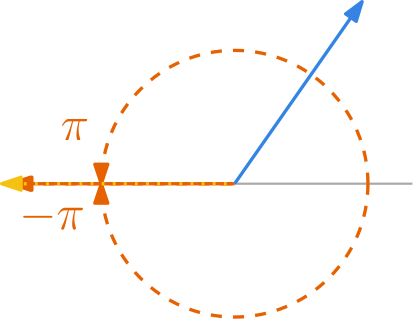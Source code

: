<?xml version="1.0"?>
<!DOCTYPE ipe SYSTEM "ipe.dtd">
<ipe version="70218" creator="Ipe 7.2.27">
<info created="D:20230319141905" modified="D:20230816202128"/>
<ipestyle name="basic">
<symbol name="arrow/arc(spx)">
<path stroke="sym-stroke" fill="sym-stroke" pen="sym-pen">
0 0 m
-1 0.333 l
-1 -0.333 l
h
</path>
</symbol>
<symbol name="arrow/farc(spx)">
<path stroke="sym-stroke" fill="white" pen="sym-pen">
0 0 m
-1 0.333 l
-1 -0.333 l
h
</path>
</symbol>
<symbol name="arrow/ptarc(spx)">
<path stroke="sym-stroke" fill="sym-stroke" pen="sym-pen">
0 0 m
-1 0.333 l
-0.8 0 l
-1 -0.333 l
h
</path>
</symbol>
<symbol name="arrow/fptarc(spx)">
<path stroke="sym-stroke" fill="white" pen="sym-pen">
0 0 m
-1 0.333 l
-0.8 0 l
-1 -0.333 l
h
</path>
</symbol>
<symbol name="mark/circle(sx)" transformations="translations">
<path fill="sym-stroke">
0.6 0 0 0.6 0 0 e
0.4 0 0 0.4 0 0 e
</path>
</symbol>
<symbol name="mark/disk(sx)" transformations="translations">
<path fill="sym-stroke">
0.6 0 0 0.6 0 0 e
</path>
</symbol>
<symbol name="mark/fdisk(sfx)" transformations="translations">
<group>
<path fill="sym-fill">
0.5 0 0 0.5 0 0 e
</path>
<path fill="sym-stroke" fillrule="eofill">
0.6 0 0 0.6 0 0 e
0.4 0 0 0.4 0 0 e
</path>
</group>
</symbol>
<symbol name="mark/box(sx)" transformations="translations">
<path fill="sym-stroke" fillrule="eofill">
-0.6 -0.6 m
0.6 -0.6 l
0.6 0.6 l
-0.6 0.6 l
h
-0.4 -0.4 m
0.4 -0.4 l
0.4 0.4 l
-0.4 0.4 l
h
</path>
</symbol>
<symbol name="mark/square(sx)" transformations="translations">
<path fill="sym-stroke">
-0.6 -0.6 m
0.6 -0.6 l
0.6 0.6 l
-0.6 0.6 l
h
</path>
</symbol>
<symbol name="mark/fsquare(sfx)" transformations="translations">
<group>
<path fill="sym-fill">
-0.5 -0.5 m
0.5 -0.5 l
0.5 0.5 l
-0.5 0.5 l
h
</path>
<path fill="sym-stroke" fillrule="eofill">
-0.6 -0.6 m
0.6 -0.6 l
0.6 0.6 l
-0.6 0.6 l
h
-0.4 -0.4 m
0.4 -0.4 l
0.4 0.4 l
-0.4 0.4 l
h
</path>
</group>
</symbol>
<symbol name="mark/cross(sx)" transformations="translations">
<group>
<path fill="sym-stroke">
-0.43 -0.57 m
0.57 0.43 l
0.43 0.57 l
-0.57 -0.43 l
h
</path>
<path fill="sym-stroke">
-0.43 0.57 m
0.57 -0.43 l
0.43 -0.57 l
-0.57 0.43 l
h
</path>
</group>
</symbol>
<symbol name="arrow/fnormal(spx)">
<path stroke="sym-stroke" fill="white" pen="sym-pen">
0 0 m
-1 0.333 l
-1 -0.333 l
h
</path>
</symbol>
<symbol name="arrow/pointed(spx)">
<path stroke="sym-stroke" fill="sym-stroke" pen="sym-pen">
0 0 m
-1 0.333 l
-0.8 0 l
-1 -0.333 l
h
</path>
</symbol>
<symbol name="arrow/fpointed(spx)">
<path stroke="sym-stroke" fill="white" pen="sym-pen">
0 0 m
-1 0.333 l
-0.8 0 l
-1 -0.333 l
h
</path>
</symbol>
<symbol name="arrow/linear(spx)">
<path stroke="sym-stroke" pen="sym-pen">
-1 0.333 m
0 0 l
-1 -0.333 l
</path>
</symbol>
<symbol name="arrow/fdouble(spx)">
<path stroke="sym-stroke" fill="white" pen="sym-pen">
0 0 m
-1 0.333 l
-1 -0.333 l
h
-1 0 m
-2 0.333 l
-2 -0.333 l
h
</path>
</symbol>
<symbol name="arrow/double(spx)">
<path stroke="sym-stroke" fill="sym-stroke" pen="sym-pen">
0 0 m
-1 0.333 l
-1 -0.333 l
h
-1 0 m
-2 0.333 l
-2 -0.333 l
h
</path>
</symbol>
<symbol name="arrow/mid-normal(spx)">
<path stroke="sym-stroke" fill="sym-stroke" pen="sym-pen">
0.5 0 m
-0.5 0.333 l
-0.5 -0.333 l
h
</path>
</symbol>
<symbol name="arrow/mid-fnormal(spx)">
<path stroke="sym-stroke" fill="white" pen="sym-pen">
0.5 0 m
-0.5 0.333 l
-0.5 -0.333 l
h
</path>
</symbol>
<symbol name="arrow/mid-pointed(spx)">
<path stroke="sym-stroke" fill="sym-stroke" pen="sym-pen">
0.5 0 m
-0.5 0.333 l
-0.3 0 l
-0.5 -0.333 l
h
</path>
</symbol>
<symbol name="arrow/mid-fpointed(spx)">
<path stroke="sym-stroke" fill="white" pen="sym-pen">
0.5 0 m
-0.5 0.333 l
-0.3 0 l
-0.5 -0.333 l
h
</path>
</symbol>
<symbol name="arrow/mid-double(spx)">
<path stroke="sym-stroke" fill="sym-stroke" pen="sym-pen">
1 0 m
0 0.333 l
0 -0.333 l
h
0 0 m
-1 0.333 l
-1 -0.333 l
h
</path>
</symbol>
<symbol name="arrow/mid-fdouble(spx)">
<path stroke="sym-stroke" fill="white" pen="sym-pen">
1 0 m
0 0.333 l
0 -0.333 l
h
0 0 m
-1 0.333 l
-1 -0.333 l
h
</path>
</symbol>
<anglesize name="22.5 deg" value="22.5"/>
<anglesize name="30 deg" value="30"/>
<anglesize name="45 deg" value="45"/>
<anglesize name="60 deg" value="60"/>
<anglesize name="90 deg" value="90"/>
<arrowsize name="large" value="10"/>
<arrowsize name="small" value="5"/>
<arrowsize name="tiny" value="3"/>
<color name="blue" value="0 0 1"/>
<color name="brown" value="0.647 0.165 0.165"/>
<color name="darkblue" value="0 0 0.545"/>
<color name="darkcyan" value="0 0.545 0.545"/>
<color name="darkgray" value="0.663"/>
<color name="darkgreen" value="0 0.392 0"/>
<color name="darkmagenta" value="0.545 0 0.545"/>
<color name="darkorange" value="1 0.549 0"/>
<color name="darkred" value="0.545 0 0"/>
<color name="gold" value="1 0.843 0"/>
<color name="gray" value="0.745"/>
<color name="green" value="0 1 0"/>
<color name="lightblue" value="0.678 0.847 0.902"/>
<color name="lightcyan" value="0.878 1 1"/>
<color name="lightgray" value="0.827"/>
<color name="lightgreen" value="0.565 0.933 0.565"/>
<color name="lightyellow" value="1 1 0.878"/>
<color name="navy" value="0 0 0.502"/>
<color name="orange" value="1 0.647 0"/>
<color name="pink" value="1 0.753 0.796"/>
<color name="purple" value="0.627 0.125 0.941"/>
<color name="red" value="1 0 0"/>
<color name="seagreen" value="0.18 0.545 0.341"/>
<color name="turquoise" value="0.251 0.878 0.816"/>
<color name="violet" value="0.933 0.51 0.933"/>
<color name="yellow" value="1 1 0"/>
<dashstyle name="dash dot dotted" value="[4 2 1 2 1 2] 0"/>
<dashstyle name="dash dotted" value="[4 2 1 2] 0"/>
<dashstyle name="dashed" value="[4] 0"/>
<dashstyle name="dotted" value="[1 3] 0"/>
<gridsize name="10 pts (~3.5 mm)" value="10"/>
<gridsize name="14 pts (~5 mm)" value="14"/>
<gridsize name="16 pts (~6 mm)" value="16"/>
<gridsize name="20 pts (~7 mm)" value="20"/>
<gridsize name="28 pts (~10 mm)" value="28"/>
<gridsize name="32 pts (~12 mm)" value="32"/>
<gridsize name="4 pts" value="4"/>
<gridsize name="56 pts (~20 mm)" value="56"/>
<gridsize name="8 pts (~3 mm)" value="8"/>
<opacity name="10%" value="0.1"/>
<opacity name="30%" value="0.3"/>
<opacity name="50%" value="0.5"/>
<opacity name="75%" value="0.75"/>
<pen name="fat" value="1.2"/>
<pen name="heavier" value="0.8"/>
<pen name="ultrafat" value="2"/>
<symbolsize name="large" value="5"/>
<symbolsize name="small" value="2"/>
<symbolsize name="tiny" value="1.1"/>
<textsize name="Huge" value="\Huge"/>
<textsize name="LARGE" value="\LARGE"/>
<textsize name="Large" value="\Large"/>
<textsize name="footnote" value="\footnotesize"/>
<textsize name="huge" value="\huge"/>
<textsize name="large" value="\large"/>
<textsize name="script" value="\scriptsize"/>
<textsize name="small" value="\small"/>
<textsize name="tiny" value="\tiny"/>
<textstyle name="center" begin="\begin{center}" end="\end{center}"/>
<textstyle name="item" begin="\begin{itemize}\item{}" end="\end{itemize}"/>
<textstyle name="itemize" begin="\begin{itemize}" end="\end{itemize}"/>
<tiling name="falling" angle="-60" step="4" width="1"/>
<tiling name="rising" angle="30" step="4" width="1"/>
</ipestyle>
<page>
<layer name="zero_angle"/>
<layer name="example_1"/>
<layer name="example_2_1"/>
<layer name="example_2_2"/>
<layer name="example_3"/>
<view layers="example_1" active="example_1"/>
<path layer="example_1" matrix="1.6 0 0 1 -172.8 0" stroke="darkgray" pen="heavier">
288 736 m
328 736 l
</path>
<path matrix="1.66667 0 0 1 -192 0" stroke="0.902 0.38 0" pen="fat" arrow="normal/normal">
288 736 m
240 736 l
</path>
<path stroke="0.902 0.38 0" dash="dashed" pen="fat" arrow="normal/normal">
336 736 m
48 0 0 -48 288 736 240 736 a
</path>
<path stroke="0.902 0.38 0" dash="dashed" pen="fat" arrow="normal/normal">
336 736 m
48 0 0 48 288 736 240 736 a
</path>
<text matrix="1 0 0 1 33.4528 79.8163" transformations="translations" pos="192 672" stroke="0.902 0.38 0" type="label" width="10.18" height="7.412" depth="0" valign="baseline" size="LARGE" style="math">\pi</text>
<text matrix="1 0 0 1 18.4528 47.8163" transformations="translations" pos="192 672" stroke="0.902 0.38 0" type="label" width="23.57" height="10.047" depth="1.43" valign="baseline" size="LARGE" style="math">-\pi</text>
<path layer="example_2_1" matrix="1.6 0 0 1 -172.8 0" stroke="darkgray" pen="heavier">
288 736 m
328 736 l
</path>
<path matrix="1.17851 -1.17851 0.707107 0.707107 -571.843 554.981" stroke="0.902 0.38 0" pen="fat" arrow="normal/normal">
288 736 m
240 736 l
</path>
<text matrix="1 0 0 1 152.954 99.3058" transformations="translations" pos="192 672" stroke="0.902 0.38 0" type="label" width="26.503" height="12.915" depth="4.3" valign="baseline" size="LARGE" style="math">\pi/4</text>
<text matrix="1 0 0 1 2.29706 106.541" transformations="translations" pos="192 672" stroke="0.902 0.38 0" type="label" width="34.399" height="12.915" depth="4.3" valign="baseline" size="LARGE" style="math">3\pi/4</text>
<path matrix="-1.17851 -1.17851 0.707107 -0.707107 106.98 1595.84" stroke="0.902 0.38 0" pen="fat" arrow="normal/normal">
288 736 m
240 736 l
</path>
<path layer="zero_angle" matrix="1.66667 0 0 1 -112 -0.00022031" stroke="0.961 0.761 0.067" pen="fat" rarrow="normal/normal">
288 736 m
240 736 l
</path>
<text matrix="1 0 0 1 155.273 72.5457" transformations="translations" pos="192 672" stroke="0.961 0.761 0.067" type="label" width="7.895" height="11.097" depth="0" valign="baseline" size="LARGE" style="math">0</text>
<path layer="example_2_1" matrix="0 1.66667 -1 0 1024 335.999" stroke="0.961 0.761 0.067" pen="fat" rarrow="normal/normal">
288 736 m
240 736 l
</path>
<text matrix="1 0 0 1 98.343 142.81" transformations="translations" pos="192 672" stroke="0.961 0.761 0.067" type="label" width="26.503" height="12.915" depth="4.3" valign="baseline" size="LARGE" style="math">\pi/2</text>
<path matrix="0.955963 1.36526 -0.819152 0.573576 661.465 -13.8137" stroke="0.208 0.518 0.894" pen="fat" rarrow="normal/normal">
288 736 m
240 736 l
</path>
<path layer="example_2_2" matrix="1.6 0 0 1 -172.8 0" stroke="darkgray" pen="heavier">
288 736 m
328 736 l
</path>
<path matrix="1.17851 -1.17851 0.707107 0.707107 -571.843 554.981" stroke="0.902 0.38 0" pen="fat" arrow="normal/normal">
288 736 m
240 736 l
</path>
<text matrix="1 0 0 1 152.954 99.3058" transformations="translations" pos="192 672" stroke="0.902 0.38 0" type="label" width="26.503" height="12.915" depth="4.3" valign="baseline" size="LARGE" style="math">\pi/4</text>
<text matrix="1 0 0 1 2.29706 106.541" transformations="translations" pos="192 672" stroke="0.902 0.38 0" type="label" width="34.399" height="12.915" depth="4.3" valign="baseline" size="LARGE" style="math">3\pi/4</text>
<path matrix="-1.17851 -1.17851 0.707107 -0.707107 106.98 1595.84" stroke="0.902 0.38 0" pen="fat" arrow="normal/normal">
288 736 m
240 736 l
</path>
<path matrix="-0 -1.66667 1 -0 -448 1136" stroke="0.961 0.761 0.067" pen="fat" rarrow="normal/normal">
288 736 m
240 736 l
</path>
<text matrix="1 0 0 1 50.9015 8.17883" transformations="translations" pos="192 672" stroke="0.961 0.761 0.067" type="label" width="39.893" height="12.915" depth="4.3" valign="baseline" size="LARGE" style="math">-\pi/2</text>
<path matrix="0.955966 -1.36526 0.819152 0.573577 -544.326 641.51" stroke="0.208 0.518 0.894" pen="fat" rarrow="normal/normal">
288 736 m
240 736 l
</path>
<path layer="example_1" matrix="0.955963 1.36526 -0.819152 0.573576 661.465 -13.8133" stroke="0.208 0.518 0.894" pen="fat" rarrow="normal/normal">
288 736 m
240 736 l
</path>
<path matrix="1.65606 0 0 1 -189.967 0" stroke="0.902 0.38 0" dash="dashed" pen="fat" arrow="normal/normal">
288 736 m
240 736 l
</path>
<path matrix="-1.74716 0 -0 -1 707.32 1472" stroke="0.961 0.761 0.067" dash="dotted" pen="fat" rarrow="normal/normal">
288 736 m
240 736 l
</path>
<path layer="example_3" matrix="1.6 0 0 1 -172.803 0.000872" stroke="darkgray" pen="heavier">
288 736 m
328 736 l
</path>
<text matrix="1 0 0 1 33.4089 92.7933" transformations="translations" pos="192 672" stroke="0.902 0.38 0" type="label" width="34.399" height="12.915" depth="4.3" valign="baseline" size="LARGE" style="math">2\pi/3</text>
<path matrix="-1.66666 0 -0 -1 767.998 1472" stroke="0.902 0.38 0" pen="fat" arrow="normal/normal">
288 736 m
240 736 l
</path>
<path matrix="0.693706 1.48757 -1.55336 0.239155 1264.78 202.966" stroke="0.208 0.518 0.894" pen="fat" rarrow="normal/normal">
288 736 m
240 736 l
</path>
<path matrix="0.83333 1.44337 -0.866025 0.5 685.392 -47.691" stroke="0.902 0.38 0" pen="fat" arrow="normal/normal">
288 736 m
240 736 l
</path>
<text matrix="1 0 0 1 22.3738 25.4975" transformations="translations" pos="192 672" stroke="0.902 0.38 0" type="label" width="47.788" height="12.915" depth="4.3" valign="baseline" size="LARGE" style="math">-2\pi/3</text>
<path matrix="0.83333 -1.44337 0.866025 0.5 -588.923 782.871" stroke="0.902 0.38 0" pen="fat" arrow="normal/normal">
288 736 m
240 736 l
</path>
<path matrix="0.86497 -1.49815 -176.307 -101.791 129801.69 76084.69" stroke="0.961 0.761 0.067" dash="dashed" pen="fat" arrow="normal/normal">
288 736 m
240 736 l
</path>
</page>
</ipe>

